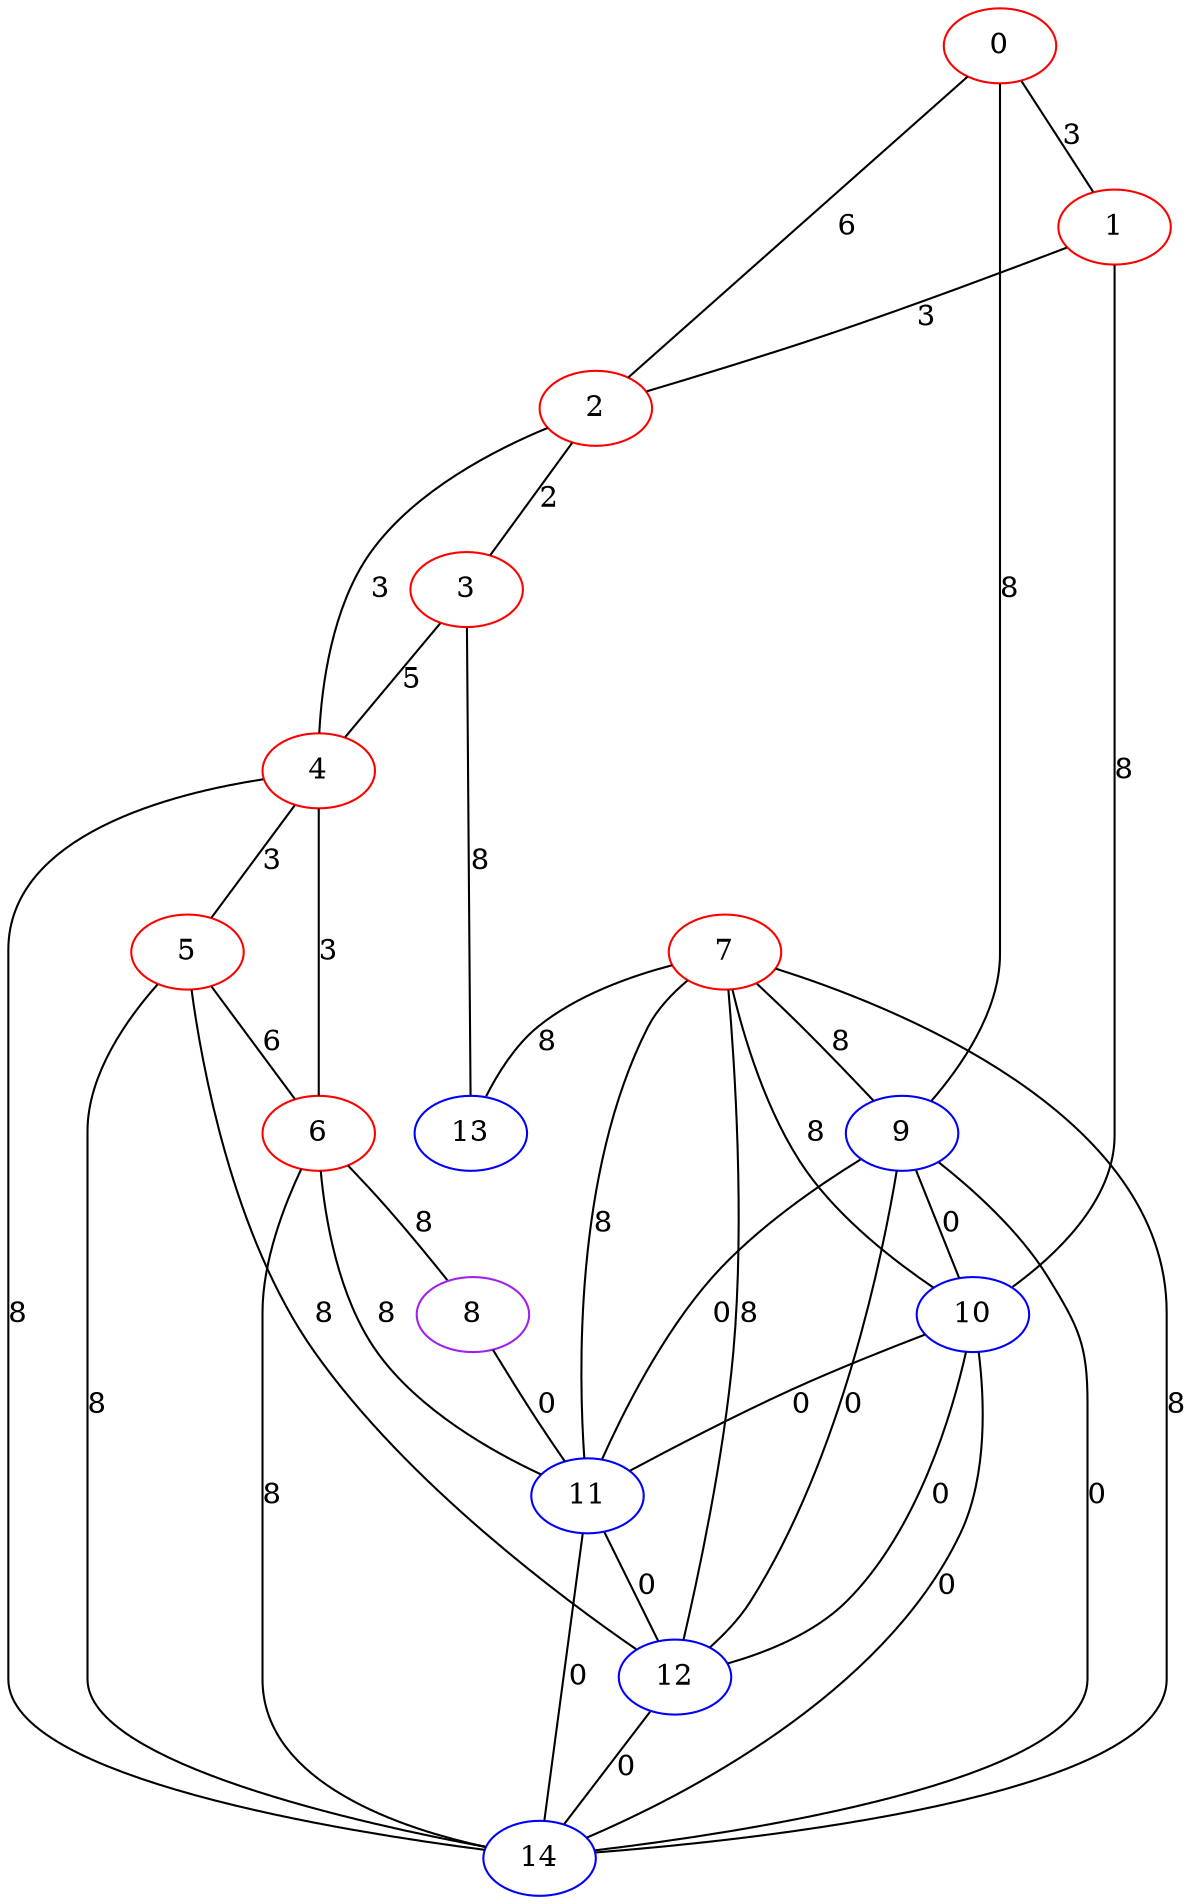 graph "" {
0 [color=red, weight=1];
1 [color=red, weight=1];
2 [color=red, weight=1];
3 [color=red, weight=1];
4 [color=red, weight=1];
5 [color=red, weight=1];
6 [color=red, weight=1];
7 [color=red, weight=1];
8 [color=purple, weight=4];
9 [color=blue, weight=3];
10 [color=blue, weight=3];
11 [color=blue, weight=3];
12 [color=blue, weight=3];
13 [color=blue, weight=3];
14 [color=blue, weight=3];
0 -- 1  [key=0, label=3];
0 -- 2  [key=0, label=6];
0 -- 9  [key=0, label=8];
1 -- 2  [key=0, label=3];
1 -- 10  [key=0, label=8];
2 -- 3  [key=0, label=2];
2 -- 4  [key=0, label=3];
3 -- 4  [key=0, label=5];
3 -- 13  [key=0, label=8];
4 -- 14  [key=0, label=8];
4 -- 5  [key=0, label=3];
4 -- 6  [key=0, label=3];
5 -- 12  [key=0, label=8];
5 -- 14  [key=0, label=8];
5 -- 6  [key=0, label=6];
6 -- 8  [key=0, label=8];
6 -- 11  [key=0, label=8];
6 -- 14  [key=0, label=8];
7 -- 9  [key=0, label=8];
7 -- 10  [key=0, label=8];
7 -- 11  [key=0, label=8];
7 -- 12  [key=0, label=8];
7 -- 13  [key=0, label=8];
7 -- 14  [key=0, label=8];
8 -- 11  [key=0, label=0];
9 -- 10  [key=0, label=0];
9 -- 11  [key=0, label=0];
9 -- 12  [key=0, label=0];
9 -- 14  [key=0, label=0];
10 -- 11  [key=0, label=0];
10 -- 12  [key=0, label=0];
10 -- 14  [key=0, label=0];
11 -- 12  [key=0, label=0];
11 -- 14  [key=0, label=0];
12 -- 14  [key=0, label=0];
}
